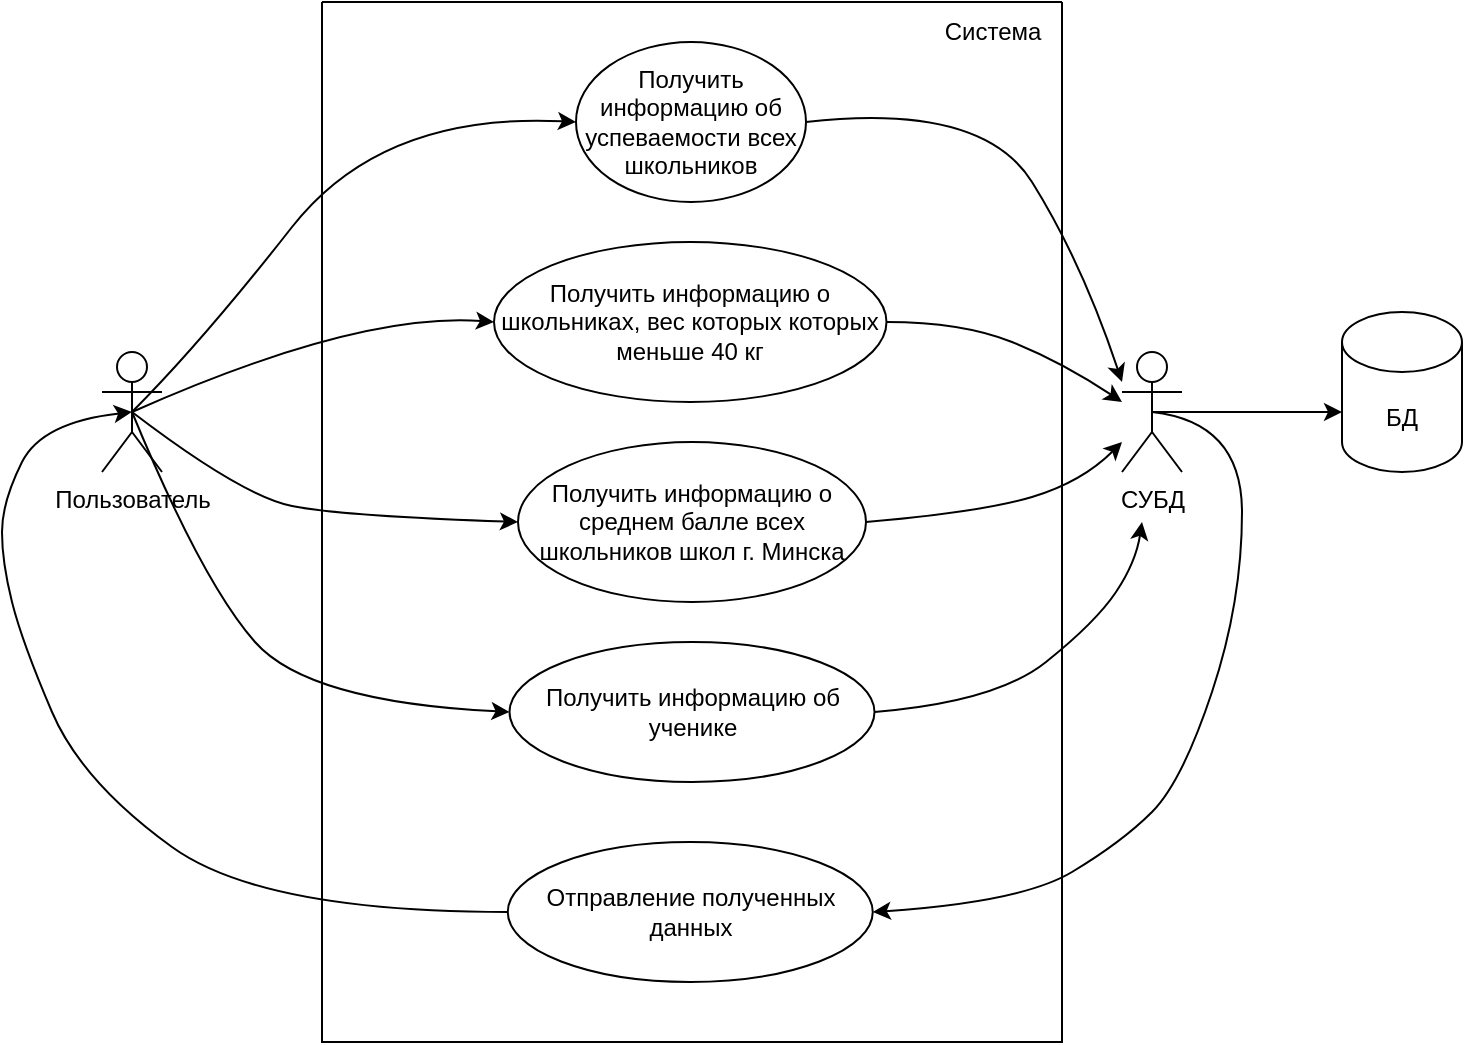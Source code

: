 <mxfile version="24.2.3" type="device">
  <diagram name="Страница — 1" id="1nX4N4UrTtnZn7fp1Dqd">
    <mxGraphModel dx="1216" dy="588" grid="1" gridSize="10" guides="1" tooltips="1" connect="1" arrows="1" fold="1" page="1" pageScale="1" pageWidth="827" pageHeight="1169" math="0" shadow="0">
      <root>
        <mxCell id="0" />
        <mxCell id="1" parent="0" />
        <mxCell id="JOPAqsW8sFhkyMsn24g5-1" value="" style="swimlane;startSize=0;" parent="1" vertex="1">
          <mxGeometry x="240" y="260" width="370" height="520" as="geometry" />
        </mxCell>
        <mxCell id="JOPAqsW8sFhkyMsn24g5-3" value="Получить информацию об успеваемости всех школьников" style="ellipse;whiteSpace=wrap;html=1;" parent="JOPAqsW8sFhkyMsn24g5-1" vertex="1">
          <mxGeometry x="127" y="20" width="115" height="80" as="geometry" />
        </mxCell>
        <mxCell id="JOPAqsW8sFhkyMsn24g5-4" value="Получить информацию о школьниках, вес которых которых меньше 40 кг" style="ellipse;whiteSpace=wrap;html=1;" parent="JOPAqsW8sFhkyMsn24g5-1" vertex="1">
          <mxGeometry x="86" y="120" width="196.25" height="80" as="geometry" />
        </mxCell>
        <mxCell id="JOPAqsW8sFhkyMsn24g5-5" value="Получить информацию о среднем балле всех школьников школ г. Минска" style="ellipse;whiteSpace=wrap;html=1;" parent="JOPAqsW8sFhkyMsn24g5-1" vertex="1">
          <mxGeometry x="98" y="220" width="174" height="80" as="geometry" />
        </mxCell>
        <mxCell id="JOPAqsW8sFhkyMsn24g5-6" value="Получить информацию об ученике" style="ellipse;whiteSpace=wrap;html=1;" parent="JOPAqsW8sFhkyMsn24g5-1" vertex="1">
          <mxGeometry x="93.75" y="320" width="182.5" height="70" as="geometry" />
        </mxCell>
        <mxCell id="JOPAqsW8sFhkyMsn24g5-27" value="Система" style="text;html=1;align=center;verticalAlign=middle;resizable=0;points=[];autosize=1;strokeColor=none;fillColor=none;" parent="JOPAqsW8sFhkyMsn24g5-1" vertex="1">
          <mxGeometry x="300" width="70" height="30" as="geometry" />
        </mxCell>
        <mxCell id="JOPAqsW8sFhkyMsn24g5-36" value="Отправление полученных данных" style="ellipse;whiteSpace=wrap;html=1;" parent="JOPAqsW8sFhkyMsn24g5-1" vertex="1">
          <mxGeometry x="92.88" y="420" width="182.5" height="70" as="geometry" />
        </mxCell>
        <mxCell id="JOPAqsW8sFhkyMsn24g5-7" value="Пользователь" style="shape=umlActor;verticalLabelPosition=bottom;verticalAlign=top;html=1;" parent="1" vertex="1">
          <mxGeometry x="130" y="435" width="30" height="60" as="geometry" />
        </mxCell>
        <mxCell id="JOPAqsW8sFhkyMsn24g5-15" value="СУБД" style="shape=umlActor;verticalLabelPosition=bottom;verticalAlign=top;html=1;" parent="1" vertex="1">
          <mxGeometry x="640" y="435" width="30" height="60" as="geometry" />
        </mxCell>
        <mxCell id="JOPAqsW8sFhkyMsn24g5-17" value="" style="curved=1;endArrow=classic;html=1;rounded=0;exitX=0.5;exitY=0.5;exitDx=0;exitDy=0;exitPerimeter=0;entryX=0;entryY=0.5;entryDx=0;entryDy=0;" parent="1" source="JOPAqsW8sFhkyMsn24g5-7" target="JOPAqsW8sFhkyMsn24g5-3" edge="1">
          <mxGeometry width="50" height="50" relative="1" as="geometry">
            <mxPoint x="160" y="440" as="sourcePoint" />
            <mxPoint x="355" y="280" as="targetPoint" />
            <Array as="points">
              <mxPoint x="180" y="430" />
              <mxPoint x="270" y="315" />
            </Array>
          </mxGeometry>
        </mxCell>
        <mxCell id="JOPAqsW8sFhkyMsn24g5-18" value="" style="curved=1;endArrow=classic;html=1;rounded=0;exitX=0.5;exitY=0.5;exitDx=0;exitDy=0;exitPerimeter=0;entryX=0;entryY=0.5;entryDx=0;entryDy=0;" parent="1" source="JOPAqsW8sFhkyMsn24g5-7" target="JOPAqsW8sFhkyMsn24g5-4" edge="1">
          <mxGeometry width="50" height="50" relative="1" as="geometry">
            <mxPoint x="167.5" y="468" as="sourcePoint" />
            <mxPoint x="330" y="415" as="targetPoint" />
            <Array as="points">
              <mxPoint x="257.5" y="415" />
            </Array>
          </mxGeometry>
        </mxCell>
        <mxCell id="JOPAqsW8sFhkyMsn24g5-19" value="" style="curved=1;endArrow=classic;html=1;rounded=0;entryX=0;entryY=0.5;entryDx=0;entryDy=0;exitX=0.5;exitY=0.5;exitDx=0;exitDy=0;exitPerimeter=0;" parent="1" source="JOPAqsW8sFhkyMsn24g5-7" target="JOPAqsW8sFhkyMsn24g5-5" edge="1">
          <mxGeometry width="50" height="50" relative="1" as="geometry">
            <mxPoint x="180" y="480" as="sourcePoint" />
            <mxPoint x="345" y="517" as="targetPoint" />
            <Array as="points">
              <mxPoint x="200" y="507" />
              <mxPoint x="250" y="517" />
            </Array>
          </mxGeometry>
        </mxCell>
        <mxCell id="JOPAqsW8sFhkyMsn24g5-20" value="" style="curved=1;endArrow=classic;html=1;rounded=0;exitX=0.5;exitY=0.5;exitDx=0;exitDy=0;exitPerimeter=0;entryX=0;entryY=0.5;entryDx=0;entryDy=0;" parent="1" source="JOPAqsW8sFhkyMsn24g5-7" target="JOPAqsW8sFhkyMsn24g5-6" edge="1">
          <mxGeometry width="50" height="50" relative="1" as="geometry">
            <mxPoint x="162.5" y="480" as="sourcePoint" />
            <mxPoint x="330" y="620" as="targetPoint" />
            <Array as="points">
              <mxPoint x="180" y="550" />
              <mxPoint x="233" y="610" />
            </Array>
          </mxGeometry>
        </mxCell>
        <mxCell id="JOPAqsW8sFhkyMsn24g5-21" value="" style="curved=1;endArrow=classic;html=1;rounded=0;exitX=1;exitY=0.5;exitDx=0;exitDy=0;" parent="1" source="JOPAqsW8sFhkyMsn24g5-3" edge="1">
          <mxGeometry width="50" height="50" relative="1" as="geometry">
            <mxPoint x="500" y="320" as="sourcePoint" />
            <mxPoint x="640" y="450" as="targetPoint" />
            <Array as="points">
              <mxPoint x="570" y="310" />
              <mxPoint x="620" y="390" />
            </Array>
          </mxGeometry>
        </mxCell>
        <mxCell id="JOPAqsW8sFhkyMsn24g5-22" value="" style="curved=1;endArrow=classic;html=1;rounded=0;exitX=1;exitY=0.5;exitDx=0;exitDy=0;" parent="1" source="JOPAqsW8sFhkyMsn24g5-4" edge="1">
          <mxGeometry width="50" height="50" relative="1" as="geometry">
            <mxPoint x="510" y="450" as="sourcePoint" />
            <mxPoint x="640" y="460" as="targetPoint" />
            <Array as="points">
              <mxPoint x="560" y="420" />
              <mxPoint x="610" y="440" />
            </Array>
          </mxGeometry>
        </mxCell>
        <mxCell id="JOPAqsW8sFhkyMsn24g5-23" value="" style="curved=1;endArrow=classic;html=1;rounded=0;exitX=1;exitY=0.5;exitDx=0;exitDy=0;" parent="1" source="JOPAqsW8sFhkyMsn24g5-5" target="JOPAqsW8sFhkyMsn24g5-15" edge="1">
          <mxGeometry width="50" height="50" relative="1" as="geometry">
            <mxPoint x="495" y="512" as="sourcePoint" />
            <mxPoint x="670" y="470" as="targetPoint" />
            <Array as="points">
              <mxPoint x="570" y="515" />
              <mxPoint x="620" y="500" />
            </Array>
          </mxGeometry>
        </mxCell>
        <mxCell id="JOPAqsW8sFhkyMsn24g5-24" value="" style="curved=1;endArrow=classic;html=1;rounded=0;exitX=1;exitY=0.5;exitDx=0;exitDy=0;" parent="1" source="JOPAqsW8sFhkyMsn24g5-6" edge="1">
          <mxGeometry width="50" height="50" relative="1" as="geometry">
            <mxPoint x="512" y="620" as="sourcePoint" />
            <mxPoint x="650" y="520" as="targetPoint" />
            <Array as="points">
              <mxPoint x="577" y="610" />
              <mxPoint x="627" y="570" />
              <mxPoint x="647" y="540" />
            </Array>
          </mxGeometry>
        </mxCell>
        <mxCell id="JOPAqsW8sFhkyMsn24g5-25" value="" style="endArrow=classic;html=1;rounded=0;exitX=0.5;exitY=0.5;exitDx=0;exitDy=0;exitPerimeter=0;" parent="1" source="JOPAqsW8sFhkyMsn24g5-15" edge="1">
          <mxGeometry width="50" height="50" relative="1" as="geometry">
            <mxPoint x="690" y="464.33" as="sourcePoint" />
            <mxPoint x="750" y="465" as="targetPoint" />
          </mxGeometry>
        </mxCell>
        <mxCell id="JOPAqsW8sFhkyMsn24g5-26" value="БД" style="shape=cylinder3;whiteSpace=wrap;html=1;boundedLbl=1;backgroundOutline=1;size=15;" parent="1" vertex="1">
          <mxGeometry x="750" y="415" width="60" height="80" as="geometry" />
        </mxCell>
        <mxCell id="JOPAqsW8sFhkyMsn24g5-37" value="" style="curved=1;endArrow=classic;html=1;rounded=0;entryX=1;entryY=0.5;entryDx=0;entryDy=0;exitX=0.5;exitY=0.5;exitDx=0;exitDy=0;exitPerimeter=0;" parent="1" source="JOPAqsW8sFhkyMsn24g5-15" target="JOPAqsW8sFhkyMsn24g5-36" edge="1">
          <mxGeometry width="50" height="50" relative="1" as="geometry">
            <mxPoint x="655" y="470" as="sourcePoint" />
            <mxPoint x="450" y="800" as="targetPoint" />
            <Array as="points">
              <mxPoint x="700" y="470" />
              <mxPoint x="700" y="560" />
              <mxPoint x="670" y="650" />
              <mxPoint x="640" y="680" />
              <mxPoint x="590" y="710" />
            </Array>
          </mxGeometry>
        </mxCell>
        <mxCell id="JOPAqsW8sFhkyMsn24g5-38" value="" style="curved=1;endArrow=classic;html=1;rounded=0;exitX=0;exitY=0.5;exitDx=0;exitDy=0;entryX=0.5;entryY=0.5;entryDx=0;entryDy=0;entryPerimeter=0;" parent="1" source="JOPAqsW8sFhkyMsn24g5-36" target="JOPAqsW8sFhkyMsn24g5-7" edge="1">
          <mxGeometry width="50" height="50" relative="1" as="geometry">
            <mxPoint x="315" y="720" as="sourcePoint" />
            <mxPoint x="120" y="390" as="targetPoint" />
            <Array as="points">
              <mxPoint x="210" y="715" />
              <mxPoint x="120" y="650" />
              <mxPoint x="90" y="580" />
              <mxPoint x="80" y="540" />
              <mxPoint x="80" y="510" />
              <mxPoint x="100" y="470" />
            </Array>
          </mxGeometry>
        </mxCell>
      </root>
    </mxGraphModel>
  </diagram>
</mxfile>
